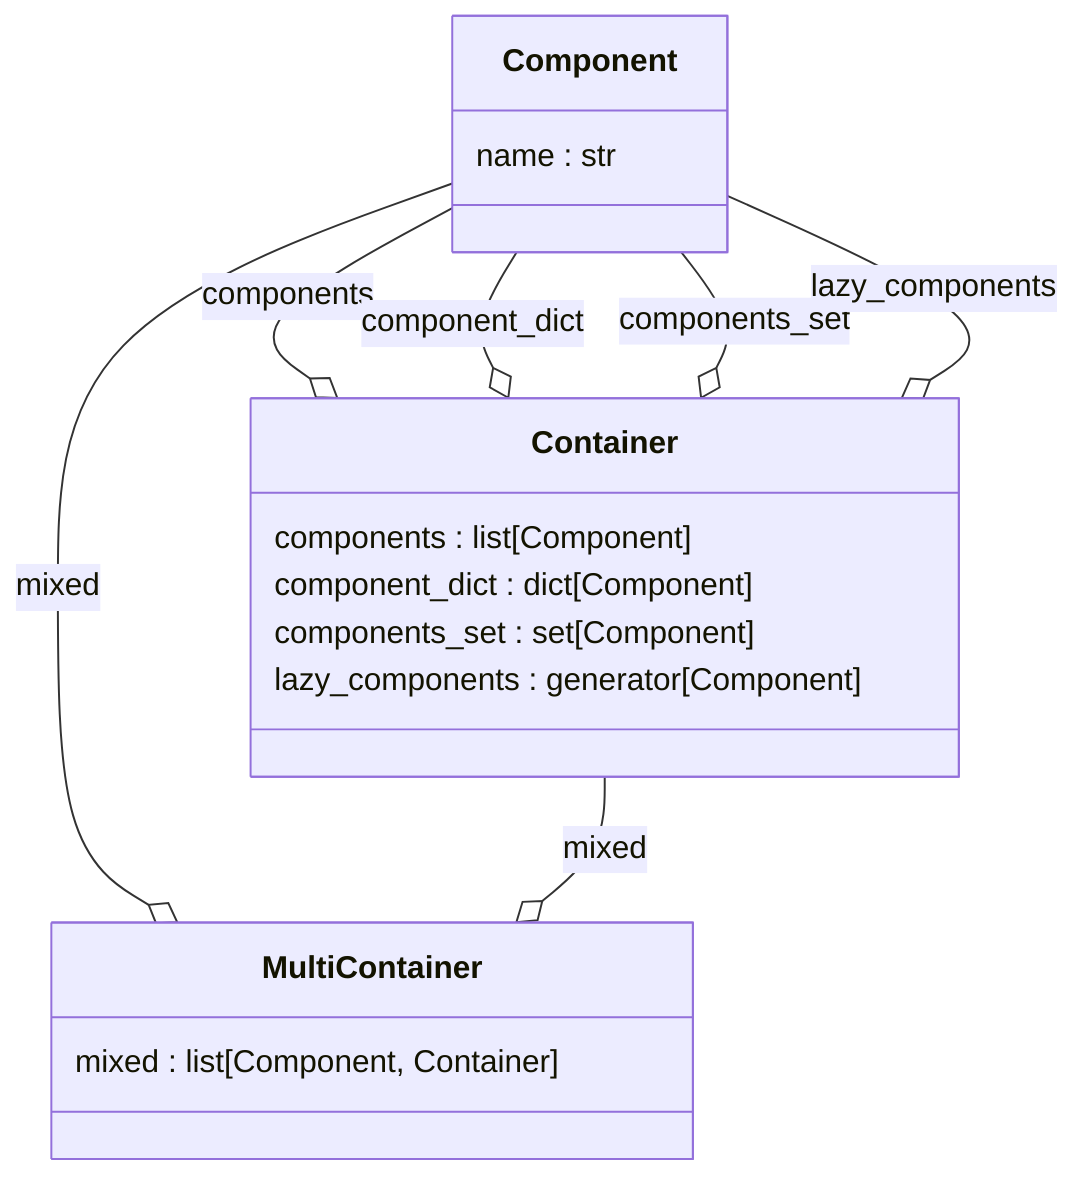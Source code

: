 classDiagram
  class Component {
    name : str
  }
  class Container {
    components : list[Component]
    component_dict : dict[Component]
    components_set : set[Component]
    lazy_components : generator[Component]
  }
  class MultiContainer {
    mixed : list[Component, Container]
  }
  Component --o Container : components
  Component --o Container : component_dict
  Component --o Container : components_set
  Component --o Container : lazy_components
  Component --o MultiContainer : mixed
  Container --o MultiContainer : mixed